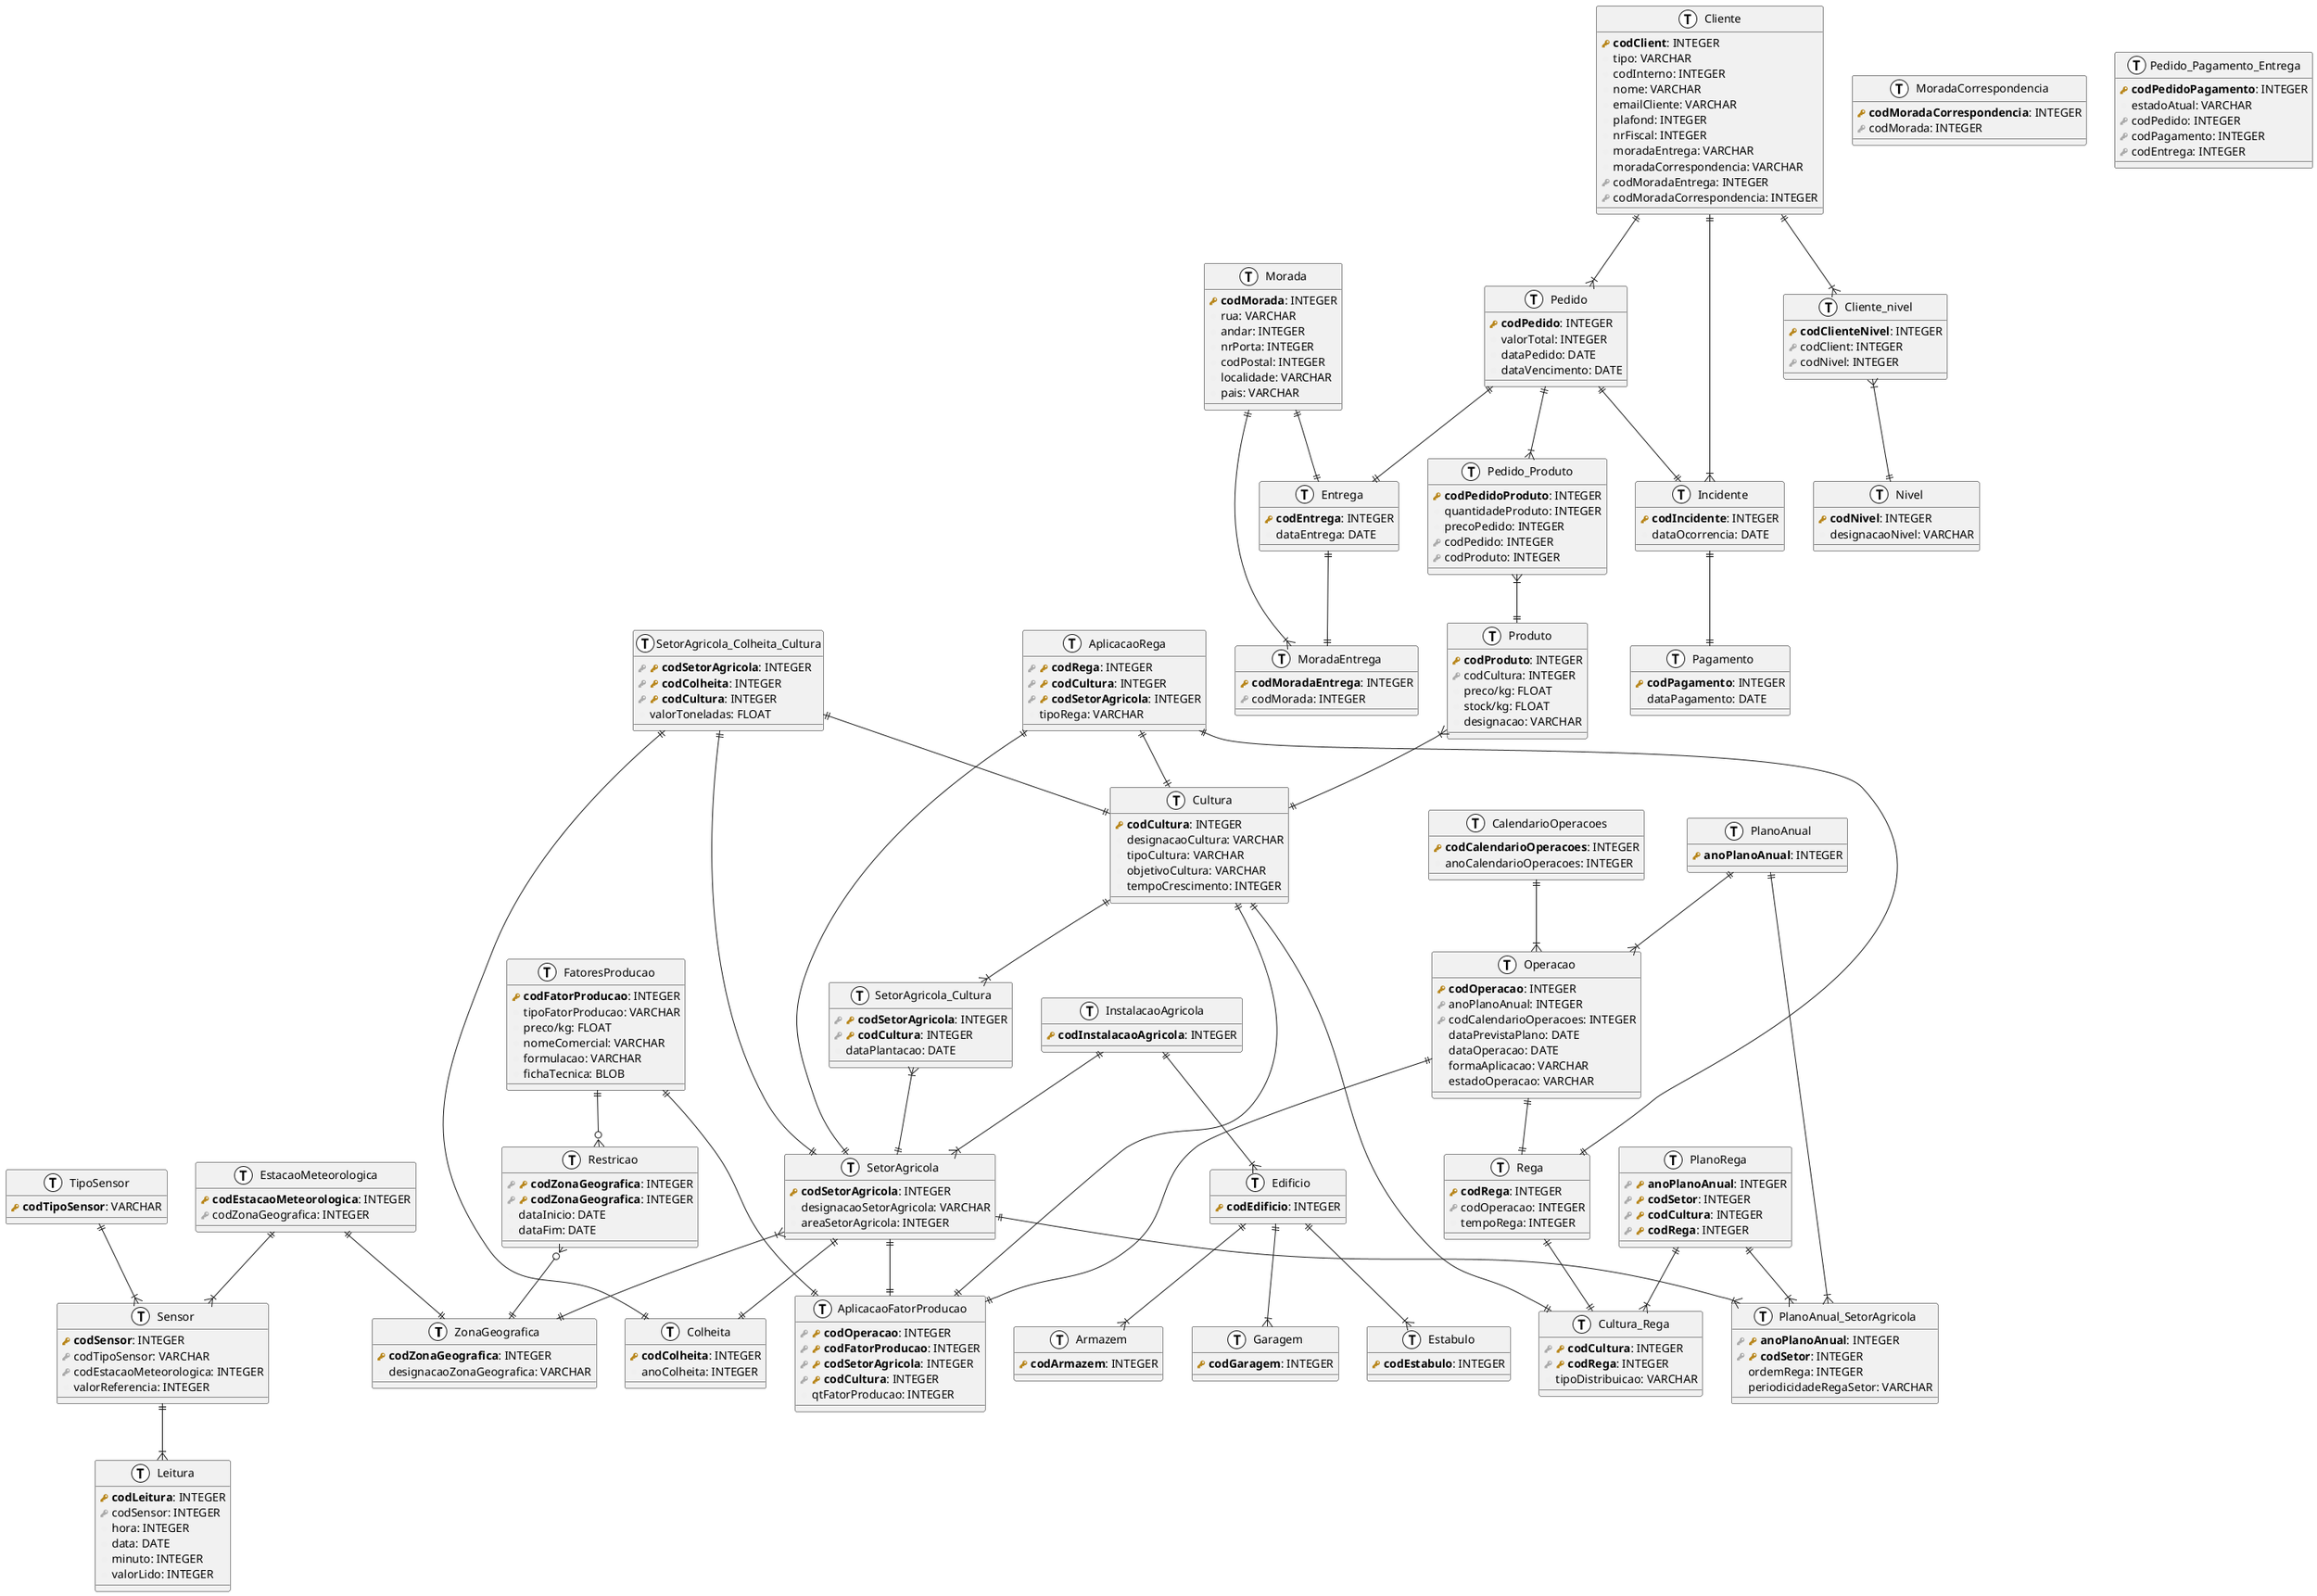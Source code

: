 @startuml
!define primary_key(x) <b><color:#b8861b><&key></color> x</b>
!define foreign_key(x) <color:#aaaaaa><&key></color> x
!define column(x) <color:#efefef><&media-record></color> x
!define table(x) entity x << (T, white) >>

' Zero or One	|o--
' Exactly One	||--
' Zero or Many	}o--
' One or Many	}|--

' Entidades com atributos proprios
table( ZonaGeografica ) {
    primary_key( codZonaGeografica ): INTEGER
    column( designacaoZonaGeografica ): VARCHAR
}

table( EstacaoMeteorologica ) {
    primary_key( codEstacaoMeteorologica ): INTEGER
    foreign_key( codZonaGeografica ): INTEGER
}

table( Sensor ) {
    primary_key( codSensor ): INTEGER
    foreign_key(codTipoSensor): VARCHAR
    foreign_key( codEstacaoMeteorologica ): INTEGER
    column( valorReferencia ): INTEGER
}

table( TipoSensor ) {
    primary_key( codTipoSensor ): VARCHAR
}

table( Leitura ) {
    primary_key( codLeitura ): INTEGER
    foreign_key( codSensor ): INTEGER
    column( hora ): INTEGER
    column( data ): DATE
    column( minuto ): INTEGER
    column( valorLido ): INTEGER
}

table( FatoresProducao ) {
    primary_key( codFatorProducao ): INTEGER
    column( tipoFatorProducao ): VARCHAR
    column( preco/kg ): FLOAT
    column( nomeComercial ): VARCHAR
    column( formulacao ): VARCHAR
    column( fichaTecnica ): BLOB
}

table( Restricao ) {
    foreign_key(primary_key( codZonaGeografica )): INTEGER
    foreign_key(primary_key( codZonaGeografica )): INTEGER
    column( dataInicio ): DATE
    column( dataFim ): DATE
}

table( AplicacaoFatorProducao ) {
    foreign_key(primary_key( codOperacao )): INTEGER
    foreign_key(primary_key( codFatorProducao )): INTEGER
    foreign_key(primary_key( codSetorAgricola )): INTEGER
    foreign_key(primary_key( codCultura )): INTEGER
    column( qtFatorProducao ): INTEGER
}

table( SetorAgricola ) {
    primary_key( codSetorAgricola ): INTEGER
    column( designacaoSetorAgricola ): VARCHAR
    column( areaSetorAgricola ): INTEGER
}

table( Operacao ) {
    primary_key( codOperacao ): INTEGER
    foreign_key( anoPlanoAnual ): INTEGER
    foreign_key( codCalendarioOperacoes ): INTEGER
    column( dataPrevistaPlano ): DATE
    column( dataOperacao ): DATE
    column( formaAplicacao ): VARCHAR
    column( estadoOperacao ): VARCHAR
}

table( Cultura ) {
    primary_key( codCultura ): INTEGER
    column( designacaoCultura ): VARCHAR
    column( tipoCultura ): VARCHAR
    column( objetivoCultura ): VARCHAR
    column( tempoCrescimento ): INTEGER
}

table( SetorAgricola_Cultura ) {
    foreign_key(primary_key( codSetorAgricola )): INTEGER
    foreign_key(primary_key( codCultura )): INTEGER
    column( dataPlantacao ): DATE
}

table( PlanoAnual ) {
    primary_key( anoPlanoAnual ): INTEGER
}

table( CalendarioOperacoes ) {
    primary_key( codCalendarioOperacoes ): INTEGER
    column( anoCalendarioOperacoes ): INTEGER

}

table( Rega ) {
    primary_key( codRega ): INTEGER
    foreign_key( codOperacao ): INTEGER
    column( tempoRega ): INTEGER
}

table( AplicacaoRega ){
     foreign_key(primary_key( codRega )): INTEGER
     foreign_key(primary_key( codCultura )): INTEGER
     foreign_key(primary_key( codSetorAgricola )): INTEGER
     column( tipoRega ): VARCHAR
}

table( PlanoRega ) {
   foreign_key(primary_key( anoPlanoAnual )): INTEGER
   foreign_key( primary_key( codSetor )): INTEGER
   foreign_key(primary_key( codCultura )): INTEGER
   foreign_key(primary_key( codRega )): INTEGER
}

table( PlanoAnual_SetorAgricola ){
    foreign_key(primary_key( anoPlanoAnual )): INTEGER
    foreign_key( primary_key( codSetor )): INTEGER
    column( ordemRega ): INTEGER
    column( periodicidadeRegaSetor ): VARCHAR
}

table( Cultura_Rega ){
    foreign_key(primary_key( codCultura )): INTEGER
    foreign_key(primary_key( codRega )): INTEGER
    column( tipoDistribuicao ): VARCHAR
}

table( Colheita ) {
    primary_key( codColheita ): INTEGER
    column( anoColheita ): INTEGER
}

table( SetorAgricola_Colheita_Cultura ) {
    foreign_key(primary_key( codSetorAgricola )): INTEGER
    foreign_key(primary_key( codColheita )): INTEGER
    foreign_key(primary_key( codCultura )): INTEGER
    column( valorToneladas ): FLOAT
}

table( Produto ) {
    primary_key( codProduto ): INTEGER
    foreign_key( codCultura ): INTEGER
    column( preco/kg ): FLOAT
    column( stock/kg ): FLOAT
    column( designacao ): VARCHAR
}

table( Cliente ) {
    primary_key( codClient ): INTEGER
    column( tipo ): VARCHAR
    column( codInterno ): INTEGER
    column( nome ): VARCHAR
    column( emailCliente ): VARCHAR
    column( plafond ): INTEGER
    column( nrFiscal ): INTEGER
    column( moradaEntrega ): VARCHAR
    column( moradaCorrespondencia ): VARCHAR
    foreign_key( codMoradaEntrega ): INTEGER
    foreign_key( codMoradaCorrespondencia ): INTEGER
}

table( MoradaEntrega ) {
    primary_key( codMoradaEntrega ): INTEGER
    foreign_key( codMorada ): INTEGER
}

table( MoradaCorrespondencia ) {
    primary_key( codMoradaCorrespondencia ): INTEGER
    foreign_key( codMorada ): INTEGER
}

table( Morada ) {
    primary_key( codMorada ): INTEGER
    column( rua ): VARCHAR
    column( andar ): INTEGER
    column( nrPorta ): INTEGER
    column( codPostal ): INTEGER
    column( localidade ): VARCHAR
    column( pais ): VARCHAR
}

table( Nivel ) {
    primary_key( codNivel ): INTEGER
    column( designacaoNivel ): VARCHAR
}

table( Incidente ) {
    primary_key( codIncidente ): INTEGER
    column( dataOcorrencia ): DATE
}

table( Pedido ) {
    primary_key( codPedido ): INTEGER
    column( valorTotal ): INTEGER
    column( dataPedido ): DATE
    column( dataVencimento ): DATE
}

table( Pagamento ) {
    primary_key( codPagamento ): INTEGER
    column( dataPagamento ): DATE
}

table( Entrega ) {
    primary_key( codEntrega ): INTEGER
    column( dataEntrega ): DATE
}

















table( InstalacaoAgricola ) {
    primary_key( codInstalacaoAgricola ): INTEGER
}



table( Edificio ) {
    primary_key( codEdificio ): INTEGER
}

table( Estabulo ) {
    primary_key( codEstabulo ): INTEGER
}

table( Armazem ) {
    primary_key( codArmazem ): INTEGER
}

table( Garagem ) {
    primary_key( codGaragem ): INTEGER
}

' Tabelas que surgiram de relacoes
table( Cliente_nivel ) {
    primary_key( codClienteNivel ): INTEGER
    foreign_key( codClient ): INTEGER
    foreign_key( codNivel ): INTEGER
}





table( Pedido_Produto ) {
    primary_key( codPedidoProduto ): INTEGER
    column( quantidadeProduto ): INTEGER
    column( precoPedido ): INTEGER
    foreign_key( codPedido ): INTEGER
    foreign_key( codProduto ): INTEGER
}

table( Pedido_Pagamento_Entrega ) {
    primary_key( codPedidoPagamento ): INTEGER
    column( estadoAtual ): VARCHAR
    foreign_key( codPedido ): INTEGER
    foreign_key( codPagamento ): INTEGER
    foreign_key( codEntrega ): INTEGER
}

' cardinalidades
Cliente ||--|{ Incidente
Cliente ||--|{ Pedido
Edificio ||--|{ Estabulo
Edificio ||--|{ Armazem
Edificio ||--|{ Garagem
InstalacaoAgricola ||--|{ Edificio
Cliente ||--|{ Cliente_nivel
Cliente_nivel }|--|| Nivel
InstalacaoAgricola ||--|{ SetorAgricola
SetorAgricola ||--|| Colheita
Cultura ||--|{ SetorAgricola_Cultura
SetorAgricola_Cultura }|--|| SetorAgricola
Pedido ||--|{ Pedido_Produto
Pedido_Produto }|--|| Produto
EstacaoMeteorologica ||--|| ZonaGeografica
EstacaoMeteorologica ||--|{ Sensor
TipoSensor ||--|{ Sensor
Sensor ||--|{ Leitura
Pedido ||--|| Incidente
Morada ||--|| Entrega
Pedido ||--|| Entrega
Produto }|--|| Cultura
Operacao ||--|| Rega
CalendarioOperacoes ||--|{ Operacao
FatoresProducao ||--o{ Restricao
Restricao }o--|| ZonaGeografica
Incidente ||--|| Pagamento
SetorAgricola }|--|| ZonaGeografica
PlanoAnual ||--|{ Operacao
FatoresProducao ||--|| AplicacaoFatorProducao
Cultura ||--|| AplicacaoFatorProducao
Operacao ||--|| AplicacaoFatorProducao
SetorAgricola ||--|| AplicacaoFatorProducao
Morada ||--|{ MoradaEntrega
Entrega ||--|| MoradaEntrega
AplicacaoRega ||--|| Cultura
AplicacaoRega ||--|| SetorAgricola
AplicacaoRega ||--|| Rega
PlanoAnual ||--|{ PlanoAnual_SetorAgricola
SetorAgricola ||--|{ PlanoAnual_SetorAgricola
Cultura ||--|| Cultura_Rega
Rega ||--|| Cultura_Rega
PlanoRega ||--|{ Cultura_Rega
PlanoRega ||--|{ PlanoAnual_SetorAgricola

SetorAgricola_Colheita_Cultura ||--|| Colheita
SetorAgricola_Colheita_Cultura ||--|| Cultura
SetorAgricola_Colheita_Cultura ||--|| SetorAgricola
@enduml
